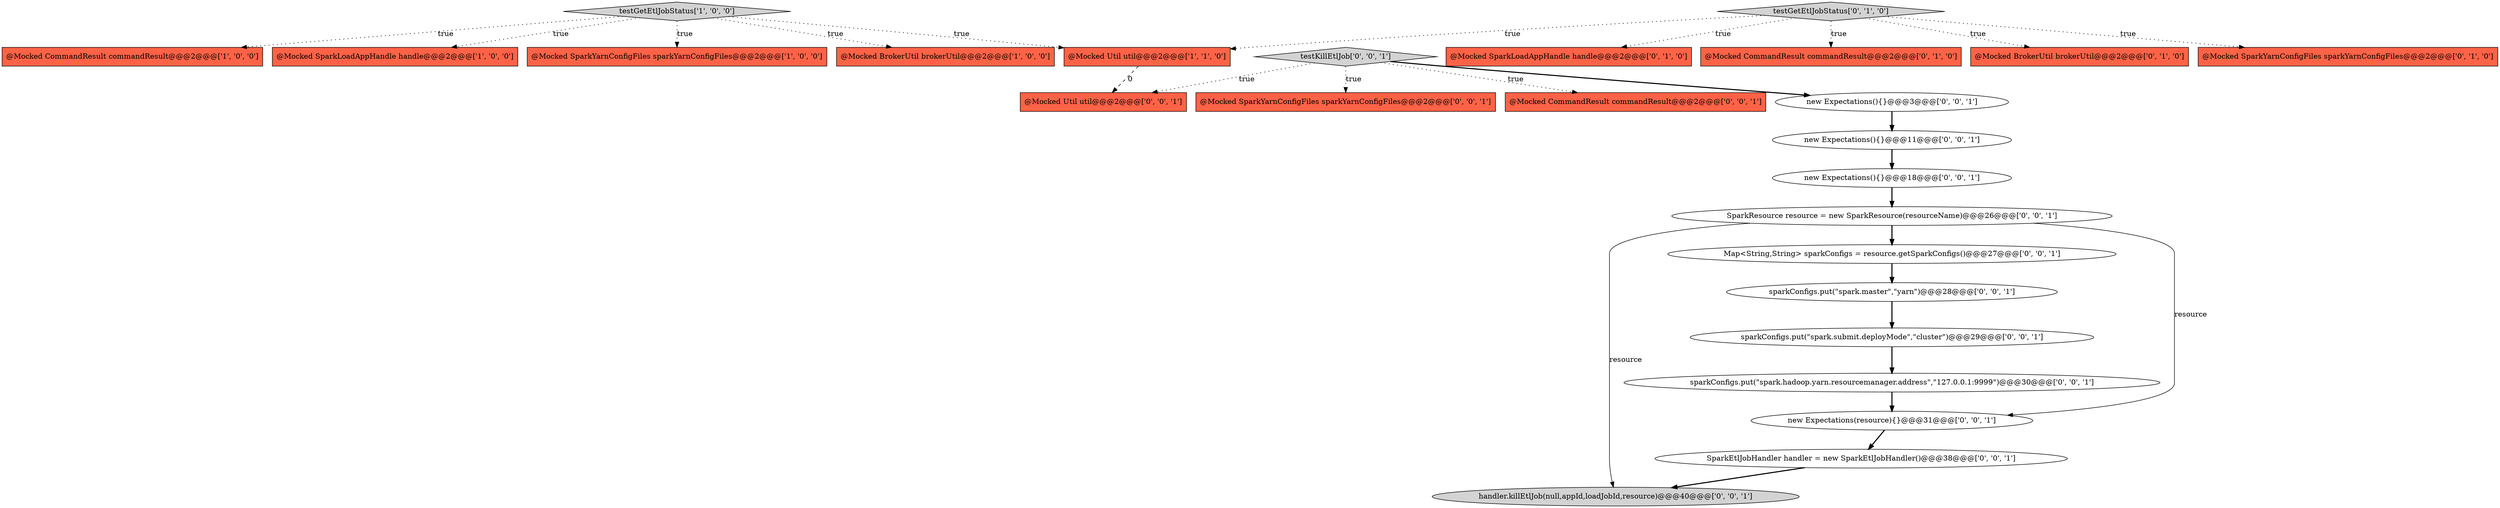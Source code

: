digraph {
1 [style = filled, label = "@Mocked CommandResult commandResult@@@2@@@['1', '0', '0']", fillcolor = tomato, shape = box image = "AAA0AAABBB1BBB"];
8 [style = filled, label = "testGetEtlJobStatus['0', '1', '0']", fillcolor = lightgray, shape = diamond image = "AAA0AAABBB2BBB"];
5 [style = filled, label = "@Mocked Util util@@@2@@@['1', '1', '0']", fillcolor = tomato, shape = box image = "AAA0AAABBB1BBB"];
6 [style = filled, label = "@Mocked SparkLoadAppHandle handle@@@2@@@['0', '1', '0']", fillcolor = tomato, shape = box image = "AAA0AAABBB2BBB"];
9 [style = filled, label = "@Mocked CommandResult commandResult@@@2@@@['0', '1', '0']", fillcolor = tomato, shape = box image = "AAA0AAABBB2BBB"];
12 [style = filled, label = "handler.killEtlJob(null,appId,loadJobId,resource)@@@40@@@['0', '0', '1']", fillcolor = lightgray, shape = ellipse image = "AAA0AAABBB3BBB"];
22 [style = filled, label = "@Mocked Util util@@@2@@@['0', '0', '1']", fillcolor = tomato, shape = box image = "AAA0AAABBB3BBB"];
10 [style = filled, label = "@Mocked BrokerUtil brokerUtil@@@2@@@['0', '1', '0']", fillcolor = tomato, shape = box image = "AAA0AAABBB2BBB"];
23 [style = filled, label = "new Expectations(){}@@@11@@@['0', '0', '1']", fillcolor = white, shape = ellipse image = "AAA0AAABBB3BBB"];
13 [style = filled, label = "SparkResource resource = new SparkResource(resourceName)@@@26@@@['0', '0', '1']", fillcolor = white, shape = ellipse image = "AAA0AAABBB3BBB"];
21 [style = filled, label = "new Expectations(){}@@@18@@@['0', '0', '1']", fillcolor = white, shape = ellipse image = "AAA0AAABBB3BBB"];
24 [style = filled, label = "new Expectations(resource){}@@@31@@@['0', '0', '1']", fillcolor = white, shape = ellipse image = "AAA0AAABBB3BBB"];
18 [style = filled, label = "@Mocked SparkYarnConfigFiles sparkYarnConfigFiles@@@2@@@['0', '0', '1']", fillcolor = tomato, shape = box image = "AAA0AAABBB3BBB"];
3 [style = filled, label = "@Mocked SparkLoadAppHandle handle@@@2@@@['1', '0', '0']", fillcolor = tomato, shape = box image = "AAA0AAABBB1BBB"];
4 [style = filled, label = "@Mocked SparkYarnConfigFiles sparkYarnConfigFiles@@@2@@@['1', '0', '0']", fillcolor = tomato, shape = box image = "AAA0AAABBB1BBB"];
14 [style = filled, label = "sparkConfigs.put(\"spark.hadoop.yarn.resourcemanager.address\",\"127.0.0.1:9999\")@@@30@@@['0', '0', '1']", fillcolor = white, shape = ellipse image = "AAA0AAABBB3BBB"];
20 [style = filled, label = "testKillEtlJob['0', '0', '1']", fillcolor = lightgray, shape = diamond image = "AAA0AAABBB3BBB"];
2 [style = filled, label = "testGetEtlJobStatus['1', '0', '0']", fillcolor = lightgray, shape = diamond image = "AAA0AAABBB1BBB"];
16 [style = filled, label = "SparkEtlJobHandler handler = new SparkEtlJobHandler()@@@38@@@['0', '0', '1']", fillcolor = white, shape = ellipse image = "AAA0AAABBB3BBB"];
11 [style = filled, label = "Map<String,String> sparkConfigs = resource.getSparkConfigs()@@@27@@@['0', '0', '1']", fillcolor = white, shape = ellipse image = "AAA0AAABBB3BBB"];
7 [style = filled, label = "@Mocked SparkYarnConfigFiles sparkYarnConfigFiles@@@2@@@['0', '1', '0']", fillcolor = tomato, shape = box image = "AAA0AAABBB2BBB"];
19 [style = filled, label = "sparkConfigs.put(\"spark.master\",\"yarn\")@@@28@@@['0', '0', '1']", fillcolor = white, shape = ellipse image = "AAA0AAABBB3BBB"];
17 [style = filled, label = "@Mocked CommandResult commandResult@@@2@@@['0', '0', '1']", fillcolor = tomato, shape = box image = "AAA0AAABBB3BBB"];
15 [style = filled, label = "sparkConfigs.put(\"spark.submit.deployMode\",\"cluster\")@@@29@@@['0', '0', '1']", fillcolor = white, shape = ellipse image = "AAA0AAABBB3BBB"];
25 [style = filled, label = "new Expectations(){}@@@3@@@['0', '0', '1']", fillcolor = white, shape = ellipse image = "AAA0AAABBB3BBB"];
0 [style = filled, label = "@Mocked BrokerUtil brokerUtil@@@2@@@['1', '0', '0']", fillcolor = tomato, shape = box image = "AAA0AAABBB1BBB"];
8->10 [style = dotted, label="true"];
25->23 [style = bold, label=""];
5->22 [style = dashed, label="0"];
2->3 [style = dotted, label="true"];
2->4 [style = dotted, label="true"];
13->12 [style = solid, label="resource"];
20->18 [style = dotted, label="true"];
8->6 [style = dotted, label="true"];
2->5 [style = dotted, label="true"];
19->15 [style = bold, label=""];
20->17 [style = dotted, label="true"];
14->24 [style = bold, label=""];
8->7 [style = dotted, label="true"];
13->24 [style = solid, label="resource"];
20->25 [style = bold, label=""];
23->21 [style = bold, label=""];
16->12 [style = bold, label=""];
2->1 [style = dotted, label="true"];
13->11 [style = bold, label=""];
15->14 [style = bold, label=""];
24->16 [style = bold, label=""];
11->19 [style = bold, label=""];
20->22 [style = dotted, label="true"];
8->5 [style = dotted, label="true"];
2->0 [style = dotted, label="true"];
21->13 [style = bold, label=""];
8->9 [style = dotted, label="true"];
}

